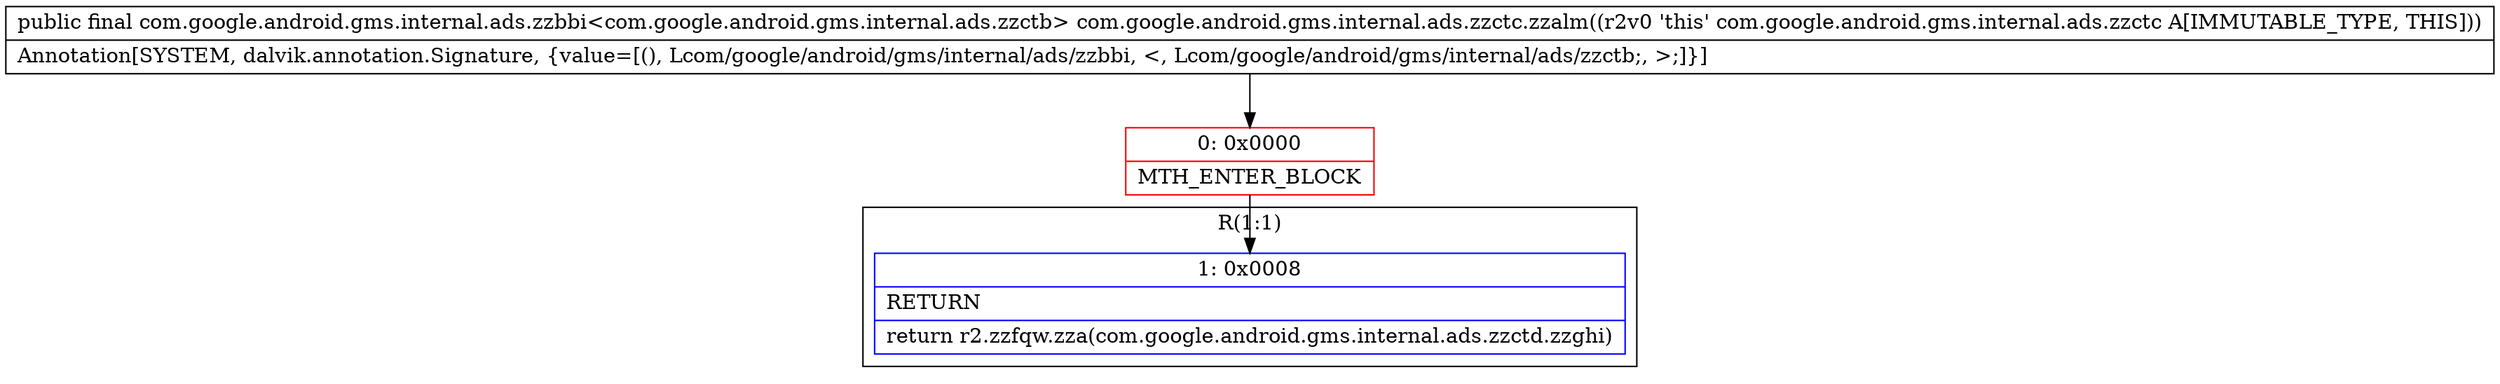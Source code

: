 digraph "CFG forcom.google.android.gms.internal.ads.zzctc.zzalm()Lcom\/google\/android\/gms\/internal\/ads\/zzbbi;" {
subgraph cluster_Region_71049349 {
label = "R(1:1)";
node [shape=record,color=blue];
Node_1 [shape=record,label="{1\:\ 0x0008|RETURN\l|return r2.zzfqw.zza(com.google.android.gms.internal.ads.zzctd.zzghi)\l}"];
}
Node_0 [shape=record,color=red,label="{0\:\ 0x0000|MTH_ENTER_BLOCK\l}"];
MethodNode[shape=record,label="{public final com.google.android.gms.internal.ads.zzbbi\<com.google.android.gms.internal.ads.zzctb\> com.google.android.gms.internal.ads.zzctc.zzalm((r2v0 'this' com.google.android.gms.internal.ads.zzctc A[IMMUTABLE_TYPE, THIS]))  | Annotation[SYSTEM, dalvik.annotation.Signature, \{value=[(), Lcom\/google\/android\/gms\/internal\/ads\/zzbbi, \<, Lcom\/google\/android\/gms\/internal\/ads\/zzctb;, \>;]\}]\l}"];
MethodNode -> Node_0;
Node_0 -> Node_1;
}


